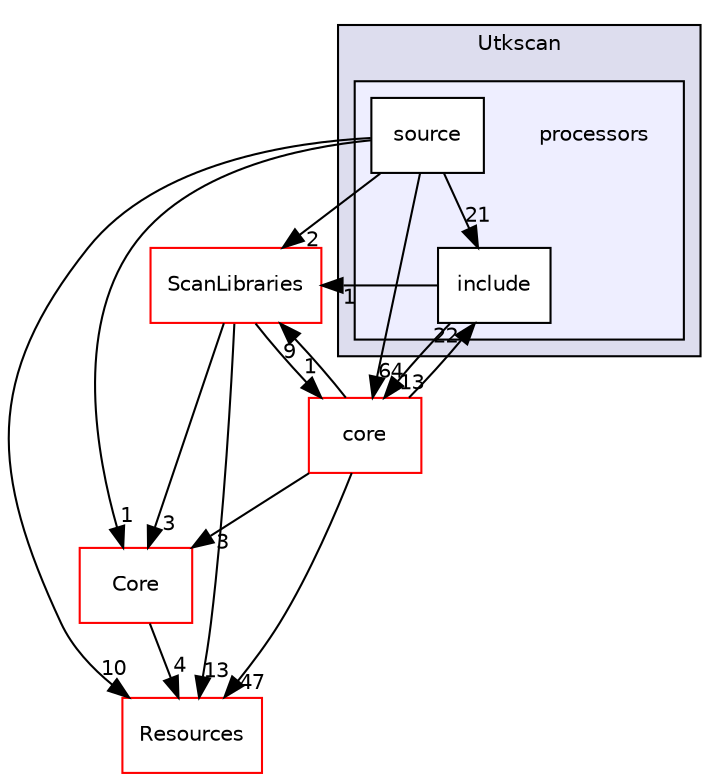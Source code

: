 digraph "processors" {
  compound=true
  node [ fontsize="10", fontname="Helvetica"];
  edge [ labelfontsize="10", labelfontname="Helvetica"];
  subgraph clusterdir_f13c84c46700b552851dcb8286bbe188 {
    graph [ bgcolor="#ddddee", pencolor="black", label="Utkscan" fontname="Helvetica", fontsize="10", URL="dir_f13c84c46700b552851dcb8286bbe188.html"]
  subgraph clusterdir_c35eb389713cfc3e8022eb9da95d5d8c {
    graph [ bgcolor="#eeeeff", pencolor="black", label="" URL="dir_c35eb389713cfc3e8022eb9da95d5d8c.html"];
    dir_c35eb389713cfc3e8022eb9da95d5d8c [shape=plaintext label="processors"];
    dir_a4076a146ff05b341e2d1e969b2fe09b [shape=box label="include" color="black" fillcolor="white" style="filled" URL="dir_a4076a146ff05b341e2d1e969b2fe09b.html"];
    dir_f55b18119ad793d19e948beb3d539051 [shape=box label="source" color="black" fillcolor="white" style="filled" URL="dir_f55b18119ad793d19e948beb3d539051.html"];
  }
  }
  dir_d1f3dbe10f157d97e145494b8a91d73e [shape=box label="ScanLibraries" fillcolor="white" style="filled" color="red" URL="dir_d1f3dbe10f157d97e145494b8a91d73e.html"];
  dir_c6310732a22f63c0c2fc5595561e68f1 [shape=box label="Core" fillcolor="white" style="filled" color="red" URL="dir_c6310732a22f63c0c2fc5595561e68f1.html"];
  dir_bde32bf976401edbce144c1ca78437b0 [shape=box label="Resources" fillcolor="white" style="filled" color="red" URL="dir_bde32bf976401edbce144c1ca78437b0.html"];
  dir_ed6333db93325f1d3551032ba465846b [shape=box label="core" fillcolor="white" style="filled" color="red" URL="dir_ed6333db93325f1d3551032ba465846b.html"];
  dir_d1f3dbe10f157d97e145494b8a91d73e->dir_c6310732a22f63c0c2fc5595561e68f1 [headlabel="3", labeldistance=1.5 headhref="dir_000060_000022.html"];
  dir_d1f3dbe10f157d97e145494b8a91d73e->dir_bde32bf976401edbce144c1ca78437b0 [headlabel="13", labeldistance=1.5 headhref="dir_000060_000019.html"];
  dir_d1f3dbe10f157d97e145494b8a91d73e->dir_ed6333db93325f1d3551032ba465846b [headlabel="1", labeldistance=1.5 headhref="dir_000060_000008.html"];
  dir_a4076a146ff05b341e2d1e969b2fe09b->dir_d1f3dbe10f157d97e145494b8a91d73e [headlabel="1", labeldistance=1.5 headhref="dir_000013_000060.html"];
  dir_a4076a146ff05b341e2d1e969b2fe09b->dir_ed6333db93325f1d3551032ba465846b [headlabel="13", labeldistance=1.5 headhref="dir_000013_000008.html"];
  dir_c6310732a22f63c0c2fc5595561e68f1->dir_bde32bf976401edbce144c1ca78437b0 [headlabel="4", labeldistance=1.5 headhref="dir_000022_000019.html"];
  dir_f55b18119ad793d19e948beb3d539051->dir_d1f3dbe10f157d97e145494b8a91d73e [headlabel="2", labeldistance=1.5 headhref="dir_000012_000060.html"];
  dir_f55b18119ad793d19e948beb3d539051->dir_a4076a146ff05b341e2d1e969b2fe09b [headlabel="21", labeldistance=1.5 headhref="dir_000012_000013.html"];
  dir_f55b18119ad793d19e948beb3d539051->dir_c6310732a22f63c0c2fc5595561e68f1 [headlabel="1", labeldistance=1.5 headhref="dir_000012_000022.html"];
  dir_f55b18119ad793d19e948beb3d539051->dir_bde32bf976401edbce144c1ca78437b0 [headlabel="10", labeldistance=1.5 headhref="dir_000012_000019.html"];
  dir_f55b18119ad793d19e948beb3d539051->dir_ed6333db93325f1d3551032ba465846b [headlabel="64", labeldistance=1.5 headhref="dir_000012_000008.html"];
  dir_ed6333db93325f1d3551032ba465846b->dir_d1f3dbe10f157d97e145494b8a91d73e [headlabel="9", labeldistance=1.5 headhref="dir_000008_000060.html"];
  dir_ed6333db93325f1d3551032ba465846b->dir_a4076a146ff05b341e2d1e969b2fe09b [headlabel="22", labeldistance=1.5 headhref="dir_000008_000013.html"];
  dir_ed6333db93325f1d3551032ba465846b->dir_c6310732a22f63c0c2fc5595561e68f1 [headlabel="3", labeldistance=1.5 headhref="dir_000008_000022.html"];
  dir_ed6333db93325f1d3551032ba465846b->dir_bde32bf976401edbce144c1ca78437b0 [headlabel="47", labeldistance=1.5 headhref="dir_000008_000019.html"];
}
